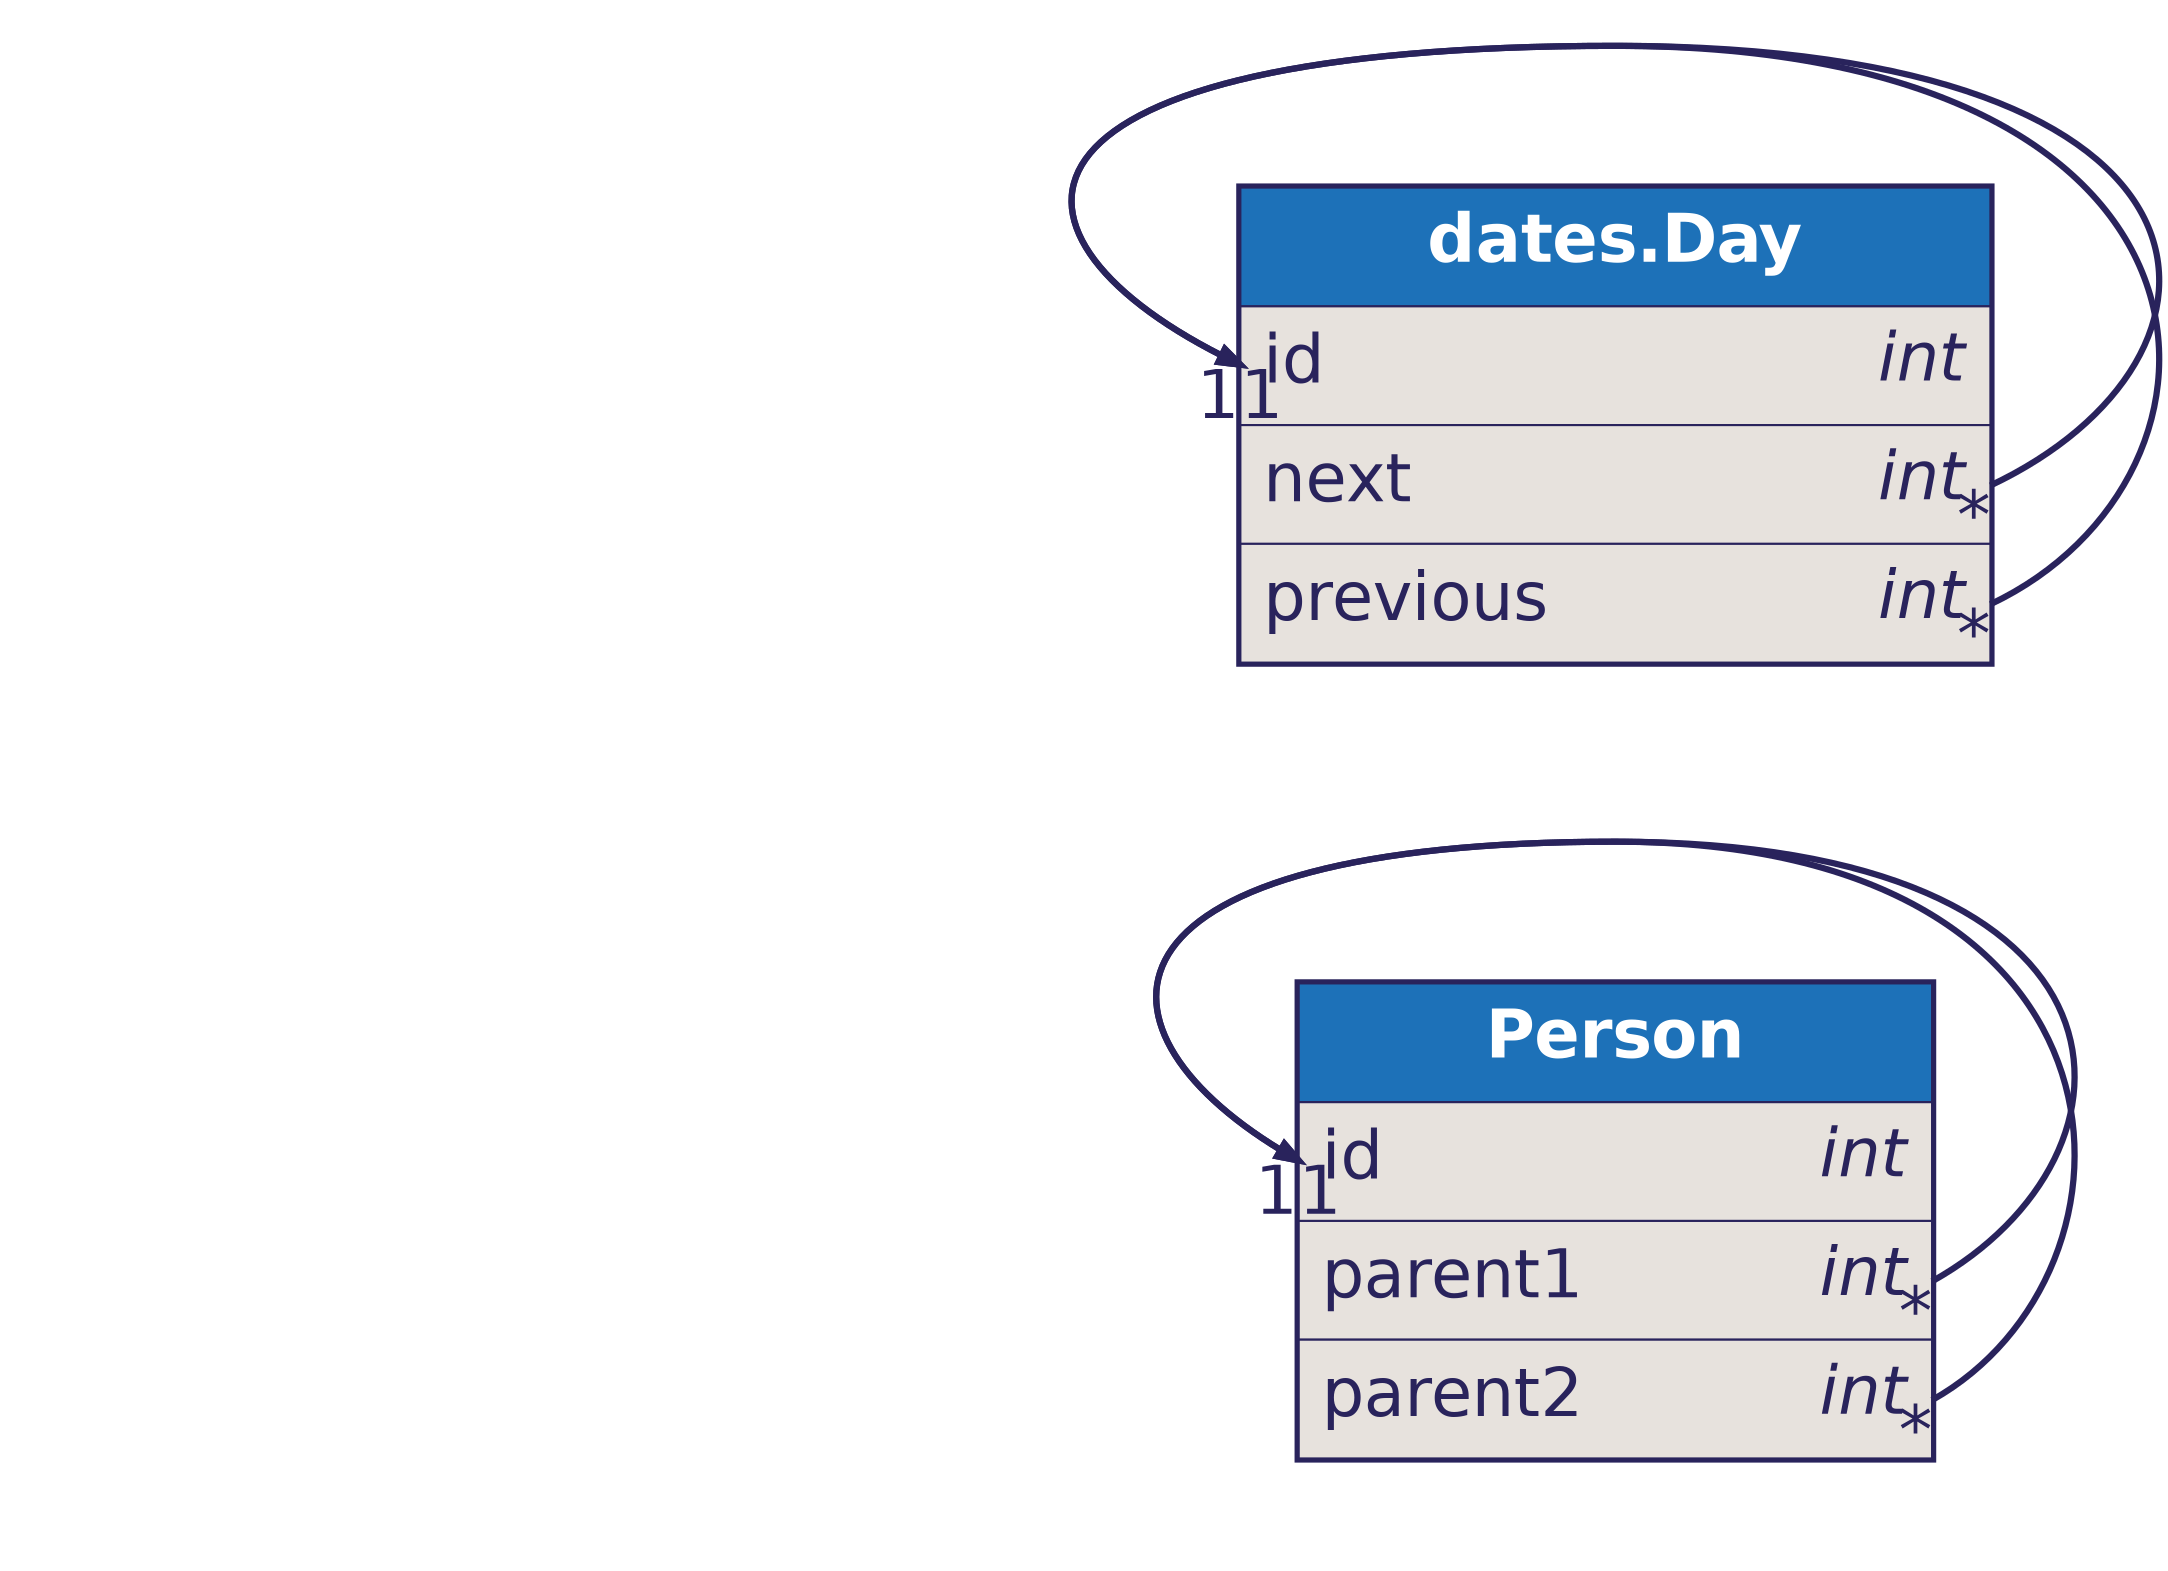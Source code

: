 digraph dbml {
      rankdir=LR;
      graph [fontname="helvetica", fontsize=32, fontcolor="#29235c", bgcolor="transparent"];
      node [penwidth=0, margin=0, fontname="helvetica", fontsize=32, fontcolor="#29235c"];
      edge [fontname="helvetica", fontsize=32, fontcolor="#29235c", color="#29235c"];

      
      
      "Person" [id="Person";label=<<TABLE BORDER="2" COLOR="#29235c" CELLBORDER="1" CELLSPACING="0" CELLPADDING="10">
      <TR><TD PORT="f0" BGCOLOR="#1d71b8"><FONT COLOR="#ffffff"><B>       Person       </B></FONT></TD></TR>
<TR><TD ALIGN="LEFT" PORT="f1" BGCOLOR="#e7e2dd">
      <TABLE CELLPADDING="0" CELLSPACING="0" BORDER="0">
        <TR>
          <TD ALIGN="LEFT">id    </TD>
          <TD ALIGN="RIGHT"><FONT><I>int</I></FONT></TD>
        </TR>
      </TABLE>
    </TD></TR>
<TR><TD ALIGN="LEFT" PORT="f2" BGCOLOR="#e7e2dd">
      <TABLE CELLPADDING="0" CELLSPACING="0" BORDER="0">
        <TR>
          <TD ALIGN="LEFT">parent1    </TD>
          <TD ALIGN="RIGHT"><FONT><I>int</I></FONT></TD>
        </TR>
      </TABLE>
    </TD></TR>
<TR><TD ALIGN="LEFT" PORT="f3" BGCOLOR="#e7e2dd">
      <TABLE CELLPADDING="0" CELLSPACING="0" BORDER="0">
        <TR>
          <TD ALIGN="LEFT">parent2    </TD>
          <TD ALIGN="RIGHT"><FONT><I>int</I></FONT></TD>
        </TR>
      </TABLE>
    </TD></TR>
    </TABLE>>];
"dates.Day" [id="dates.Day";label=<<TABLE BORDER="2" COLOR="#29235c" CELLBORDER="1" CELLSPACING="0" CELLPADDING="10">
      <TR><TD PORT="f0" BGCOLOR="#1d71b8"><FONT COLOR="#ffffff"><B>       dates.Day       </B></FONT></TD></TR>
<TR><TD ALIGN="LEFT" PORT="f1" BGCOLOR="#e7e2dd">
      <TABLE CELLPADDING="0" CELLSPACING="0" BORDER="0">
        <TR>
          <TD ALIGN="LEFT">id    </TD>
          <TD ALIGN="RIGHT"><FONT><I>int</I></FONT></TD>
        </TR>
      </TABLE>
    </TD></TR>
<TR><TD ALIGN="LEFT" PORT="f2" BGCOLOR="#e7e2dd">
      <TABLE CELLPADDING="0" CELLSPACING="0" BORDER="0">
        <TR>
          <TD ALIGN="LEFT">next    </TD>
          <TD ALIGN="RIGHT"><FONT><I>int</I></FONT></TD>
        </TR>
      </TABLE>
    </TD></TR>
<TR><TD ALIGN="LEFT" PORT="f3" BGCOLOR="#e7e2dd">
      <TABLE CELLPADDING="0" CELLSPACING="0" BORDER="0">
        <TR>
          <TD ALIGN="LEFT">previous    </TD>
          <TD ALIGN="RIGHT"><FONT><I>int</I></FONT></TD>
        </TR>
      </TABLE>
    </TD></TR>
    </TABLE>>];
      "Person":f0 -> "Person":f0 [style=invis, weight=100, color=red]
    "Person":f2:e -> "Person":f1:w [dir=forward, penwidth=3, color="#29235c", headlabel="1", taillabel="*"]
"Person":f0 -> "Person":f0 [style=invis, weight=100, color=red]
    "Person":f3:e -> "Person":f1:w [dir=forward, penwidth=3, color="#29235c", headlabel="1", taillabel="*"]
"dates.Day":f0 -> "dates.Day":f0 [style=invis, weight=100, color=red]
    "dates.Day":f2:e -> "dates.Day":f1:w [dir=forward, penwidth=3, color="#29235c", headlabel="1", taillabel="*"]
"dates.Day":f0 -> "dates.Day":f0 [style=invis, weight=100, color=red]
    "dates.Day":f3:e -> "dates.Day":f1:w [dir=forward, penwidth=3, color="#29235c", headlabel="1", taillabel="*"]
      
    }
